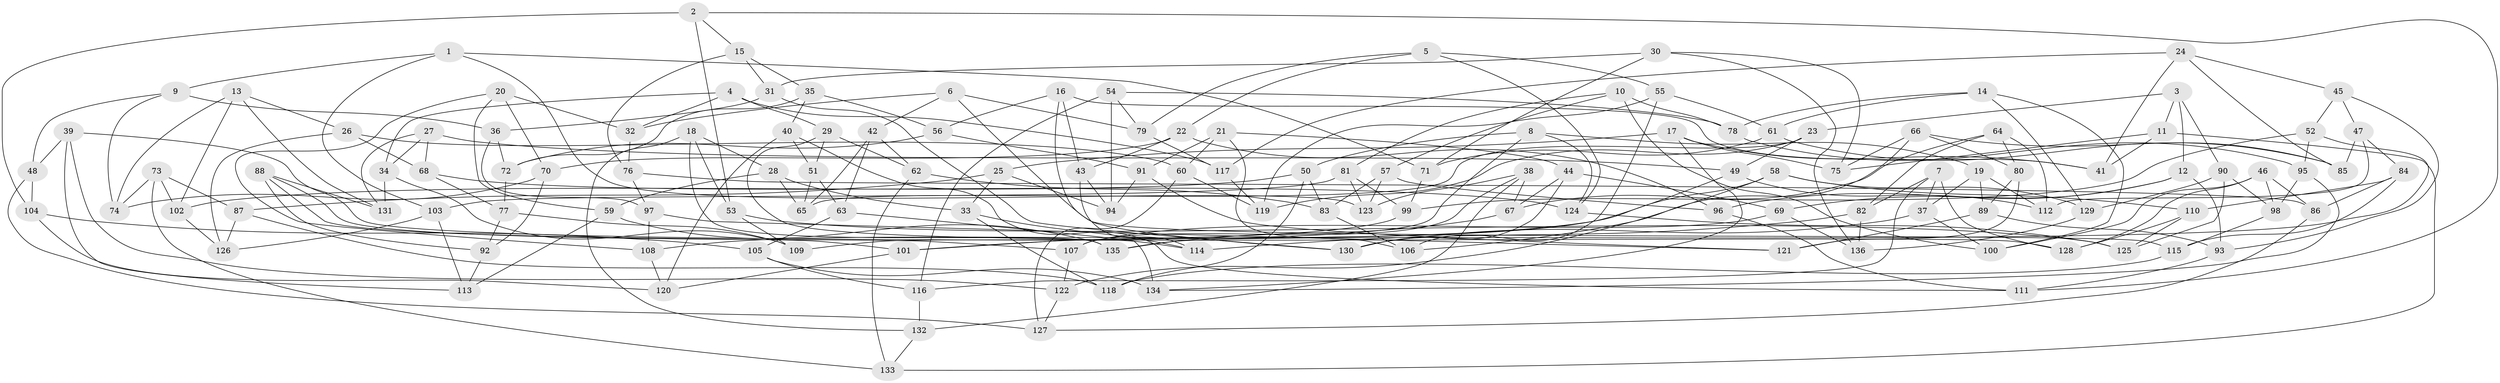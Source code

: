 // coarse degree distribution, {5: 0.1, 4: 0.275, 10: 0.05, 3: 0.175, 9: 0.05, 6: 0.1, 11: 0.05, 12: 0.05, 8: 0.125, 13: 0.025}
// Generated by graph-tools (version 1.1) at 2025/02/03/04/25 22:02:25]
// undirected, 136 vertices, 272 edges
graph export_dot {
graph [start="1"]
  node [color=gray90,style=filled];
  1;
  2;
  3;
  4;
  5;
  6;
  7;
  8;
  9;
  10;
  11;
  12;
  13;
  14;
  15;
  16;
  17;
  18;
  19;
  20;
  21;
  22;
  23;
  24;
  25;
  26;
  27;
  28;
  29;
  30;
  31;
  32;
  33;
  34;
  35;
  36;
  37;
  38;
  39;
  40;
  41;
  42;
  43;
  44;
  45;
  46;
  47;
  48;
  49;
  50;
  51;
  52;
  53;
  54;
  55;
  56;
  57;
  58;
  59;
  60;
  61;
  62;
  63;
  64;
  65;
  66;
  67;
  68;
  69;
  70;
  71;
  72;
  73;
  74;
  75;
  76;
  77;
  78;
  79;
  80;
  81;
  82;
  83;
  84;
  85;
  86;
  87;
  88;
  89;
  90;
  91;
  92;
  93;
  94;
  95;
  96;
  97;
  98;
  99;
  100;
  101;
  102;
  103;
  104;
  105;
  106;
  107;
  108;
  109;
  110;
  111;
  112;
  113;
  114;
  115;
  116;
  117;
  118;
  119;
  120;
  121;
  122;
  123;
  124;
  125;
  126;
  127;
  128;
  129;
  130;
  131;
  132;
  133;
  134;
  135;
  136;
  1 -- 71;
  1 -- 123;
  1 -- 103;
  1 -- 9;
  2 -- 111;
  2 -- 53;
  2 -- 15;
  2 -- 104;
  3 -- 90;
  3 -- 11;
  3 -- 12;
  3 -- 23;
  4 -- 29;
  4 -- 32;
  4 -- 34;
  4 -- 117;
  5 -- 22;
  5 -- 124;
  5 -- 79;
  5 -- 55;
  6 -- 115;
  6 -- 79;
  6 -- 42;
  6 -- 32;
  7 -- 37;
  7 -- 116;
  7 -- 82;
  7 -- 128;
  8 -- 124;
  8 -- 19;
  8 -- 50;
  8 -- 109;
  9 -- 48;
  9 -- 74;
  9 -- 36;
  10 -- 81;
  10 -- 57;
  10 -- 100;
  10 -- 78;
  11 -- 75;
  11 -- 133;
  11 -- 41;
  12 -- 69;
  12 -- 93;
  12 -- 96;
  13 -- 26;
  13 -- 74;
  13 -- 102;
  13 -- 131;
  14 -- 100;
  14 -- 61;
  14 -- 129;
  14 -- 78;
  15 -- 76;
  15 -- 35;
  15 -- 31;
  16 -- 43;
  16 -- 130;
  16 -- 41;
  16 -- 56;
  17 -- 75;
  17 -- 134;
  17 -- 41;
  17 -- 25;
  18 -- 132;
  18 -- 53;
  18 -- 135;
  18 -- 28;
  19 -- 112;
  19 -- 89;
  19 -- 37;
  20 -- 108;
  20 -- 70;
  20 -- 59;
  20 -- 32;
  21 -- 106;
  21 -- 60;
  21 -- 44;
  21 -- 91;
  22 -- 70;
  22 -- 43;
  22 -- 96;
  23 -- 119;
  23 -- 49;
  23 -- 65;
  24 -- 41;
  24 -- 117;
  24 -- 45;
  24 -- 85;
  25 -- 94;
  25 -- 33;
  25 -- 87;
  26 -- 60;
  26 -- 68;
  26 -- 126;
  27 -- 34;
  27 -- 49;
  27 -- 68;
  27 -- 131;
  28 -- 59;
  28 -- 33;
  28 -- 65;
  29 -- 62;
  29 -- 114;
  29 -- 51;
  30 -- 75;
  30 -- 71;
  30 -- 136;
  30 -- 31;
  31 -- 130;
  31 -- 36;
  32 -- 76;
  33 -- 118;
  33 -- 114;
  34 -- 131;
  34 -- 109;
  35 -- 56;
  35 -- 72;
  35 -- 40;
  36 -- 97;
  36 -- 72;
  37 -- 130;
  37 -- 100;
  38 -- 132;
  38 -- 123;
  38 -- 107;
  38 -- 67;
  39 -- 122;
  39 -- 128;
  39 -- 48;
  39 -- 113;
  40 -- 111;
  40 -- 51;
  40 -- 120;
  42 -- 65;
  42 -- 62;
  42 -- 63;
  43 -- 114;
  43 -- 94;
  44 -- 67;
  44 -- 69;
  44 -- 130;
  45 -- 52;
  45 -- 47;
  45 -- 93;
  46 -- 128;
  46 -- 86;
  46 -- 98;
  46 -- 100;
  47 -- 85;
  47 -- 112;
  47 -- 84;
  48 -- 127;
  48 -- 104;
  49 -- 112;
  49 -- 101;
  50 -- 118;
  50 -- 83;
  50 -- 102;
  51 -- 65;
  51 -- 63;
  52 -- 95;
  52 -- 135;
  52 -- 99;
  53 -- 125;
  53 -- 109;
  54 -- 116;
  54 -- 78;
  54 -- 94;
  54 -- 79;
  55 -- 61;
  55 -- 119;
  55 -- 106;
  56 -- 91;
  56 -- 72;
  57 -- 83;
  57 -- 96;
  57 -- 123;
  58 -- 108;
  58 -- 110;
  58 -- 122;
  58 -- 129;
  59 -- 135;
  59 -- 113;
  60 -- 127;
  60 -- 119;
  61 -- 85;
  61 -- 71;
  62 -- 133;
  62 -- 83;
  63 -- 134;
  63 -- 105;
  64 -- 82;
  64 -- 67;
  64 -- 80;
  64 -- 112;
  66 -- 75;
  66 -- 106;
  66 -- 85;
  66 -- 80;
  67 -- 135;
  68 -- 124;
  68 -- 77;
  69 -- 136;
  69 -- 107;
  70 -- 74;
  70 -- 92;
  71 -- 99;
  72 -- 77;
  73 -- 87;
  73 -- 133;
  73 -- 102;
  73 -- 74;
  76 -- 97;
  76 -- 86;
  77 -- 92;
  77 -- 109;
  78 -- 95;
  79 -- 117;
  80 -- 121;
  80 -- 89;
  81 -- 99;
  81 -- 103;
  81 -- 123;
  82 -- 114;
  82 -- 136;
  83 -- 106;
  84 -- 86;
  84 -- 115;
  84 -- 110;
  86 -- 127;
  87 -- 118;
  87 -- 126;
  88 -- 131;
  88 -- 107;
  88 -- 101;
  88 -- 92;
  89 -- 121;
  89 -- 93;
  90 -- 125;
  90 -- 98;
  90 -- 129;
  91 -- 121;
  91 -- 94;
  92 -- 113;
  93 -- 111;
  95 -- 98;
  95 -- 134;
  96 -- 111;
  97 -- 121;
  97 -- 108;
  98 -- 115;
  99 -- 101;
  101 -- 120;
  102 -- 126;
  103 -- 113;
  103 -- 126;
  104 -- 105;
  104 -- 120;
  105 -- 134;
  105 -- 116;
  107 -- 122;
  108 -- 120;
  110 -- 128;
  110 -- 125;
  115 -- 118;
  116 -- 132;
  117 -- 119;
  122 -- 127;
  124 -- 125;
  129 -- 136;
  132 -- 133;
}
